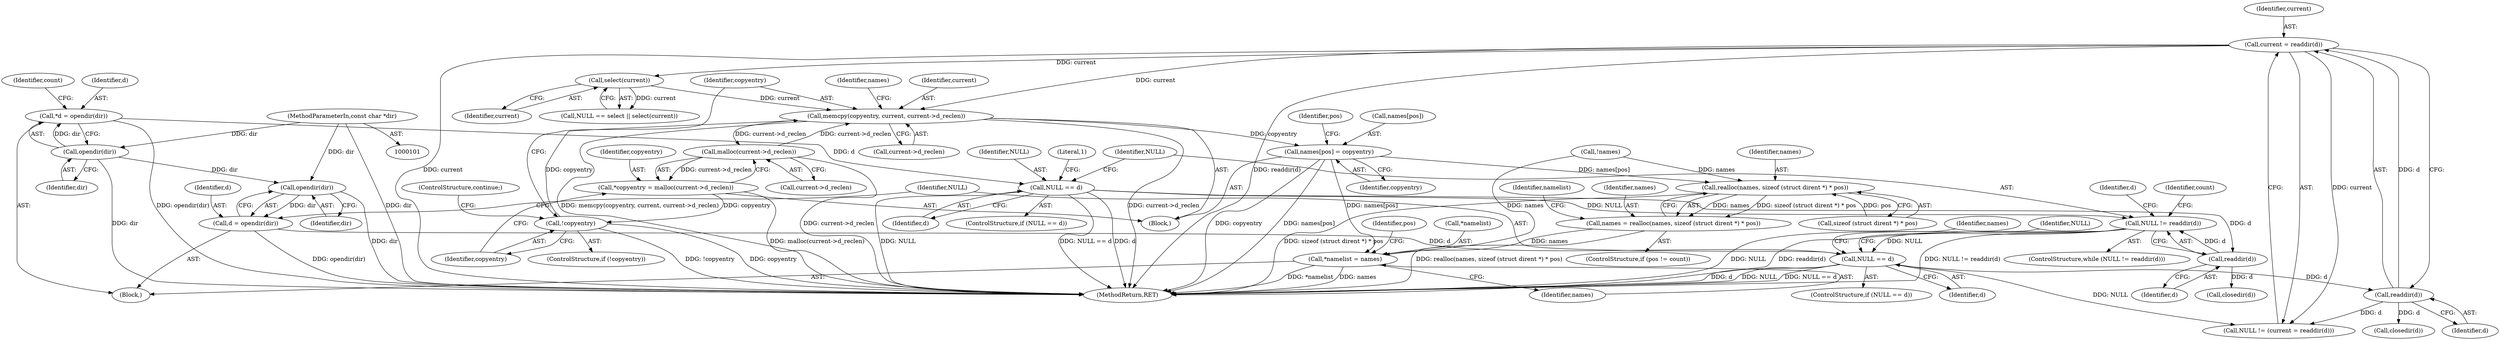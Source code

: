 digraph "0_boa_e139b87835994d007fbd64eead6c1455d7b8cf4e@API" {
"1000203" [label="(Call,names[pos] = copyentry)"];
"1000197" [label="(Call,memcpy(copyentry, current, current->d_reclen))"];
"1000194" [label="(Call,!copyentry)"];
"1000187" [label="(Call,*copyentry = malloc(current->d_reclen))"];
"1000189" [label="(Call,malloc(current->d_reclen))"];
"1000183" [label="(Call,select(current))"];
"1000173" [label="(Call,current = readdir(d))"];
"1000175" [label="(Call,readdir(d))"];
"1000161" [label="(Call,NULL == d)"];
"1000135" [label="(Call,NULL != readdir(d))"];
"1000128" [label="(Call,NULL == d)"];
"1000108" [label="(Call,*d = opendir(dir))"];
"1000110" [label="(Call,opendir(dir))"];
"1000102" [label="(MethodParameterIn,const char *dir)"];
"1000137" [label="(Call,readdir(d))"];
"1000156" [label="(Call,d = opendir(dir))"];
"1000158" [label="(Call,opendir(dir))"];
"1000220" [label="(Call,realloc(names, sizeof (struct dirent *) * pos))"];
"1000218" [label="(Call,names = realloc(names, sizeof (struct dirent *) * pos))"];
"1000226" [label="(Call,*namelist = names)"];
"1000128" [label="(Call,NULL == d)"];
"1000218" [label="(Call,names = realloc(names, sizeof (struct dirent *) * pos))"];
"1000232" [label="(MethodReturn,RET)"];
"1000175" [label="(Call,readdir(d))"];
"1000109" [label="(Identifier,d)"];
"1000161" [label="(Call,NULL == d)"];
"1000226" [label="(Call,*namelist = names)"];
"1000227" [label="(Call,*namelist)"];
"1000193" [label="(ControlStructure,if (!copyentry))"];
"1000127" [label="(ControlStructure,if (NULL == d))"];
"1000136" [label="(Identifier,NULL)"];
"1000116" [label="(Identifier,count)"];
"1000138" [label="(Identifier,d)"];
"1000110" [label="(Call,opendir(dir))"];
"1000171" [label="(Call,NULL != (current = readdir(d)))"];
"1000203" [label="(Call,names[pos] = copyentry)"];
"1000196" [label="(ControlStructure,continue;)"];
"1000156" [label="(Call,d = opendir(dir))"];
"1000111" [label="(Identifier,dir)"];
"1000137" [label="(Call,readdir(d))"];
"1000135" [label="(Call,NULL != readdir(d))"];
"1000187" [label="(Call,*copyentry = malloc(current->d_reclen))"];
"1000173" [label="(Call,current = readdir(d))"];
"1000172" [label="(Identifier,NULL)"];
"1000198" [label="(Identifier,copyentry)"];
"1000184" [label="(Identifier,current)"];
"1000209" [label="(Identifier,pos)"];
"1000141" [label="(Call,closedir(d))"];
"1000163" [label="(Identifier,d)"];
"1000200" [label="(Call,current->d_reclen)"];
"1000228" [label="(Identifier,namelist)"];
"1000162" [label="(Identifier,NULL)"];
"1000157" [label="(Identifier,d)"];
"1000190" [label="(Call,current->d_reclen)"];
"1000160" [label="(ControlStructure,if (NULL == d))"];
"1000166" [label="(Identifier,names)"];
"1000212" [label="(Call,closedir(d))"];
"1000176" [label="(Identifier,d)"];
"1000129" [label="(Identifier,NULL)"];
"1000174" [label="(Identifier,current)"];
"1000197" [label="(Call,memcpy(copyentry, current, current->d_reclen))"];
"1000130" [label="(Identifier,d)"];
"1000220" [label="(Call,realloc(names, sizeof (struct dirent *) * pos))"];
"1000231" [label="(Identifier,pos)"];
"1000189" [label="(Call,malloc(current->d_reclen))"];
"1000221" [label="(Identifier,names)"];
"1000151" [label="(Call,!names)"];
"1000195" [label="(Identifier,copyentry)"];
"1000142" [label="(Identifier,d)"];
"1000205" [label="(Identifier,names)"];
"1000102" [label="(MethodParameterIn,const char *dir)"];
"1000199" [label="(Identifier,current)"];
"1000158" [label="(Call,opendir(dir))"];
"1000214" [label="(ControlStructure,if (pos != count))"];
"1000188" [label="(Identifier,copyentry)"];
"1000219" [label="(Identifier,names)"];
"1000140" [label="(Identifier,count)"];
"1000106" [label="(Block,)"];
"1000229" [label="(Identifier,names)"];
"1000179" [label="(Call,NULL == select || select(current))"];
"1000159" [label="(Identifier,dir)"];
"1000185" [label="(Block,)"];
"1000183" [label="(Call,select(current))"];
"1000204" [label="(Call,names[pos])"];
"1000133" [label="(Literal,1)"];
"1000134" [label="(ControlStructure,while (NULL != readdir(d)))"];
"1000108" [label="(Call,*d = opendir(dir))"];
"1000194" [label="(Call,!copyentry)"];
"1000207" [label="(Identifier,copyentry)"];
"1000222" [label="(Call,sizeof (struct dirent *) * pos)"];
"1000203" -> "1000185"  [label="AST: "];
"1000203" -> "1000207"  [label="CFG: "];
"1000204" -> "1000203"  [label="AST: "];
"1000207" -> "1000203"  [label="AST: "];
"1000209" -> "1000203"  [label="CFG: "];
"1000203" -> "1000232"  [label="DDG: copyentry"];
"1000203" -> "1000232"  [label="DDG: names[pos]"];
"1000197" -> "1000203"  [label="DDG: copyentry"];
"1000203" -> "1000220"  [label="DDG: names[pos]"];
"1000203" -> "1000226"  [label="DDG: names[pos]"];
"1000197" -> "1000185"  [label="AST: "];
"1000197" -> "1000200"  [label="CFG: "];
"1000198" -> "1000197"  [label="AST: "];
"1000199" -> "1000197"  [label="AST: "];
"1000200" -> "1000197"  [label="AST: "];
"1000205" -> "1000197"  [label="CFG: "];
"1000197" -> "1000232"  [label="DDG: memcpy(copyentry, current, current->d_reclen)"];
"1000197" -> "1000232"  [label="DDG: current->d_reclen"];
"1000197" -> "1000189"  [label="DDG: current->d_reclen"];
"1000194" -> "1000197"  [label="DDG: copyentry"];
"1000183" -> "1000197"  [label="DDG: current"];
"1000173" -> "1000197"  [label="DDG: current"];
"1000189" -> "1000197"  [label="DDG: current->d_reclen"];
"1000194" -> "1000193"  [label="AST: "];
"1000194" -> "1000195"  [label="CFG: "];
"1000195" -> "1000194"  [label="AST: "];
"1000196" -> "1000194"  [label="CFG: "];
"1000198" -> "1000194"  [label="CFG: "];
"1000194" -> "1000232"  [label="DDG: !copyentry"];
"1000194" -> "1000232"  [label="DDG: copyentry"];
"1000187" -> "1000194"  [label="DDG: copyentry"];
"1000187" -> "1000185"  [label="AST: "];
"1000187" -> "1000189"  [label="CFG: "];
"1000188" -> "1000187"  [label="AST: "];
"1000189" -> "1000187"  [label="AST: "];
"1000195" -> "1000187"  [label="CFG: "];
"1000187" -> "1000232"  [label="DDG: malloc(current->d_reclen)"];
"1000189" -> "1000187"  [label="DDG: current->d_reclen"];
"1000189" -> "1000190"  [label="CFG: "];
"1000190" -> "1000189"  [label="AST: "];
"1000189" -> "1000232"  [label="DDG: current->d_reclen"];
"1000183" -> "1000179"  [label="AST: "];
"1000183" -> "1000184"  [label="CFG: "];
"1000184" -> "1000183"  [label="AST: "];
"1000179" -> "1000183"  [label="CFG: "];
"1000183" -> "1000179"  [label="DDG: current"];
"1000173" -> "1000183"  [label="DDG: current"];
"1000173" -> "1000171"  [label="AST: "];
"1000173" -> "1000175"  [label="CFG: "];
"1000174" -> "1000173"  [label="AST: "];
"1000175" -> "1000173"  [label="AST: "];
"1000171" -> "1000173"  [label="CFG: "];
"1000173" -> "1000232"  [label="DDG: current"];
"1000173" -> "1000232"  [label="DDG: readdir(d)"];
"1000173" -> "1000171"  [label="DDG: current"];
"1000175" -> "1000173"  [label="DDG: d"];
"1000175" -> "1000176"  [label="CFG: "];
"1000176" -> "1000175"  [label="AST: "];
"1000175" -> "1000171"  [label="DDG: d"];
"1000161" -> "1000175"  [label="DDG: d"];
"1000175" -> "1000212"  [label="DDG: d"];
"1000161" -> "1000160"  [label="AST: "];
"1000161" -> "1000163"  [label="CFG: "];
"1000162" -> "1000161"  [label="AST: "];
"1000163" -> "1000161"  [label="AST: "];
"1000166" -> "1000161"  [label="CFG: "];
"1000172" -> "1000161"  [label="CFG: "];
"1000161" -> "1000232"  [label="DDG: d"];
"1000161" -> "1000232"  [label="DDG: NULL"];
"1000161" -> "1000232"  [label="DDG: NULL == d"];
"1000135" -> "1000161"  [label="DDG: NULL"];
"1000156" -> "1000161"  [label="DDG: d"];
"1000161" -> "1000171"  [label="DDG: NULL"];
"1000135" -> "1000134"  [label="AST: "];
"1000135" -> "1000137"  [label="CFG: "];
"1000136" -> "1000135"  [label="AST: "];
"1000137" -> "1000135"  [label="AST: "];
"1000140" -> "1000135"  [label="CFG: "];
"1000142" -> "1000135"  [label="CFG: "];
"1000135" -> "1000232"  [label="DDG: NULL != readdir(d)"];
"1000135" -> "1000232"  [label="DDG: NULL"];
"1000135" -> "1000232"  [label="DDG: readdir(d)"];
"1000128" -> "1000135"  [label="DDG: NULL"];
"1000137" -> "1000135"  [label="DDG: d"];
"1000128" -> "1000127"  [label="AST: "];
"1000128" -> "1000130"  [label="CFG: "];
"1000129" -> "1000128"  [label="AST: "];
"1000130" -> "1000128"  [label="AST: "];
"1000133" -> "1000128"  [label="CFG: "];
"1000136" -> "1000128"  [label="CFG: "];
"1000128" -> "1000232"  [label="DDG: d"];
"1000128" -> "1000232"  [label="DDG: NULL"];
"1000128" -> "1000232"  [label="DDG: NULL == d"];
"1000108" -> "1000128"  [label="DDG: d"];
"1000128" -> "1000137"  [label="DDG: d"];
"1000108" -> "1000106"  [label="AST: "];
"1000108" -> "1000110"  [label="CFG: "];
"1000109" -> "1000108"  [label="AST: "];
"1000110" -> "1000108"  [label="AST: "];
"1000116" -> "1000108"  [label="CFG: "];
"1000108" -> "1000232"  [label="DDG: opendir(dir)"];
"1000110" -> "1000108"  [label="DDG: dir"];
"1000110" -> "1000111"  [label="CFG: "];
"1000111" -> "1000110"  [label="AST: "];
"1000110" -> "1000232"  [label="DDG: dir"];
"1000102" -> "1000110"  [label="DDG: dir"];
"1000110" -> "1000158"  [label="DDG: dir"];
"1000102" -> "1000101"  [label="AST: "];
"1000102" -> "1000232"  [label="DDG: dir"];
"1000102" -> "1000158"  [label="DDG: dir"];
"1000137" -> "1000138"  [label="CFG: "];
"1000138" -> "1000137"  [label="AST: "];
"1000137" -> "1000141"  [label="DDG: d"];
"1000156" -> "1000106"  [label="AST: "];
"1000156" -> "1000158"  [label="CFG: "];
"1000157" -> "1000156"  [label="AST: "];
"1000158" -> "1000156"  [label="AST: "];
"1000162" -> "1000156"  [label="CFG: "];
"1000156" -> "1000232"  [label="DDG: opendir(dir)"];
"1000158" -> "1000156"  [label="DDG: dir"];
"1000158" -> "1000159"  [label="CFG: "];
"1000159" -> "1000158"  [label="AST: "];
"1000158" -> "1000232"  [label="DDG: dir"];
"1000220" -> "1000218"  [label="AST: "];
"1000220" -> "1000222"  [label="CFG: "];
"1000221" -> "1000220"  [label="AST: "];
"1000222" -> "1000220"  [label="AST: "];
"1000218" -> "1000220"  [label="CFG: "];
"1000220" -> "1000232"  [label="DDG: sizeof (struct dirent *) * pos"];
"1000220" -> "1000218"  [label="DDG: names"];
"1000220" -> "1000218"  [label="DDG: sizeof (struct dirent *) * pos"];
"1000151" -> "1000220"  [label="DDG: names"];
"1000222" -> "1000220"  [label="DDG: pos"];
"1000218" -> "1000214"  [label="AST: "];
"1000219" -> "1000218"  [label="AST: "];
"1000228" -> "1000218"  [label="CFG: "];
"1000218" -> "1000232"  [label="DDG: realloc(names, sizeof (struct dirent *) * pos)"];
"1000218" -> "1000226"  [label="DDG: names"];
"1000226" -> "1000106"  [label="AST: "];
"1000226" -> "1000229"  [label="CFG: "];
"1000227" -> "1000226"  [label="AST: "];
"1000229" -> "1000226"  [label="AST: "];
"1000231" -> "1000226"  [label="CFG: "];
"1000226" -> "1000232"  [label="DDG: *namelist"];
"1000226" -> "1000232"  [label="DDG: names"];
"1000151" -> "1000226"  [label="DDG: names"];
}
